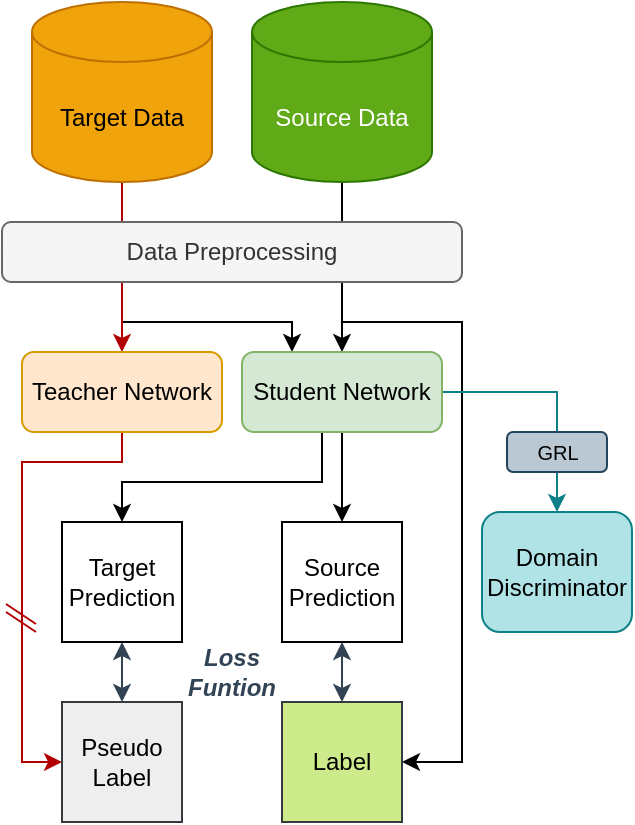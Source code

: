 <mxfile scale="1" border="0" version="27.1.6">
  <diagram name="第 1 页" id="rPb-chqL0vrrgZvvh9Yq">
    <mxGraphModel dx="810" dy="449" grid="1" gridSize="10" guides="1" tooltips="1" connect="1" arrows="1" fold="1" page="1" pageScale="1" pageWidth="827" pageHeight="1169" math="0" shadow="0">
      <root>
        <mxCell id="0" />
        <mxCell id="1" parent="0" />
        <mxCell id="tmr2yHB7oxTNzsD7l78u-307" value="&lt;font style=&quot;color: rgb(49, 67, 84);&quot;&gt;&lt;b style=&quot;&quot;&gt;&lt;i style=&quot;&quot;&gt;Loss Funtion&lt;/i&gt;&lt;/b&gt;&lt;/font&gt;" style="text;html=1;align=center;verticalAlign=middle;whiteSpace=wrap;rounded=0;" parent="1" vertex="1">
          <mxGeometry x="395" y="480" width="60" height="30" as="geometry" />
        </mxCell>
        <mxCell id="tmr2yHB7oxTNzsD7l78u-253" style="edgeStyle=orthogonalEdgeStyle;rounded=0;orthogonalLoop=1;jettySize=auto;html=1;exitX=0.5;exitY=1;exitDx=0;exitDy=0;exitPerimeter=0;entryX=0.5;entryY=0;entryDx=0;entryDy=0;" parent="1" source="tmr2yHB7oxTNzsD7l78u-244" target="tmr2yHB7oxTNzsD7l78u-250" edge="1">
          <mxGeometry relative="1" as="geometry" />
        </mxCell>
        <mxCell id="tmr2yHB7oxTNzsD7l78u-302" style="edgeStyle=orthogonalEdgeStyle;rounded=0;orthogonalLoop=1;jettySize=auto;html=1;exitX=0.5;exitY=1;exitDx=0;exitDy=0;exitPerimeter=0;entryX=1;entryY=0.5;entryDx=0;entryDy=0;" parent="1" source="tmr2yHB7oxTNzsD7l78u-244" target="tmr2yHB7oxTNzsD7l78u-280" edge="1">
          <mxGeometry relative="1" as="geometry">
            <Array as="points">
              <mxPoint x="480" y="320" />
              <mxPoint x="540" y="320" />
              <mxPoint x="540" y="540" />
            </Array>
          </mxGeometry>
        </mxCell>
        <mxCell id="tmr2yHB7oxTNzsD7l78u-244" value="Source Data" style="shape=cylinder3;whiteSpace=wrap;html=1;boundedLbl=1;backgroundOutline=1;size=15;fillColor=#60a917;fontColor=#ffffff;strokeColor=#2D7600;" parent="1" vertex="1">
          <mxGeometry x="435" y="160" width="90" height="90" as="geometry" />
        </mxCell>
        <mxCell id="tmr2yHB7oxTNzsD7l78u-264" style="edgeStyle=orthogonalEdgeStyle;rounded=0;orthogonalLoop=1;jettySize=auto;html=1;exitX=0.5;exitY=1;exitDx=0;exitDy=0;exitPerimeter=0;entryX=0.25;entryY=0;entryDx=0;entryDy=0;" parent="1" source="tmr2yHB7oxTNzsD7l78u-245" target="tmr2yHB7oxTNzsD7l78u-250" edge="1">
          <mxGeometry relative="1" as="geometry">
            <Array as="points">
              <mxPoint x="370" y="320" />
              <mxPoint x="455" y="320" />
            </Array>
          </mxGeometry>
        </mxCell>
        <mxCell id="tmr2yHB7oxTNzsD7l78u-252" style="edgeStyle=orthogonalEdgeStyle;rounded=0;orthogonalLoop=1;jettySize=auto;html=1;exitX=0.5;exitY=1;exitDx=0;exitDy=0;exitPerimeter=0;entryX=0.5;entryY=0;entryDx=0;entryDy=0;fillColor=#e51400;strokeColor=#B20000;" parent="1" source="tmr2yHB7oxTNzsD7l78u-245" target="tmr2yHB7oxTNzsD7l78u-251" edge="1">
          <mxGeometry relative="1" as="geometry" />
        </mxCell>
        <mxCell id="tmr2yHB7oxTNzsD7l78u-245" value="Target Data" style="shape=cylinder3;whiteSpace=wrap;html=1;boundedLbl=1;backgroundOutline=1;size=15;fillColor=#f0a30a;fontColor=#000000;strokeColor=#BD7000;" parent="1" vertex="1">
          <mxGeometry x="325" y="160" width="90" height="90" as="geometry" />
        </mxCell>
        <mxCell id="tmr2yHB7oxTNzsD7l78u-248" value="Data Preprocessing" style="rounded=1;whiteSpace=wrap;html=1;fillColor=#f5f5f5;fontColor=#333333;strokeColor=#666666;" parent="1" vertex="1">
          <mxGeometry x="310" y="270" width="230" height="30" as="geometry" />
        </mxCell>
        <mxCell id="tmr2yHB7oxTNzsD7l78u-274" style="edgeStyle=orthogonalEdgeStyle;rounded=0;orthogonalLoop=1;jettySize=auto;html=1;exitX=0.5;exitY=1;exitDx=0;exitDy=0;entryX=0.5;entryY=0;entryDx=0;entryDy=0;" parent="1" source="tmr2yHB7oxTNzsD7l78u-250" target="tmr2yHB7oxTNzsD7l78u-273" edge="1">
          <mxGeometry relative="1" as="geometry" />
        </mxCell>
        <mxCell id="tmr2yHB7oxTNzsD7l78u-303" style="edgeStyle=orthogonalEdgeStyle;rounded=0;orthogonalLoop=1;jettySize=auto;html=1;exitX=0.25;exitY=1;exitDx=0;exitDy=0;entryX=0.5;entryY=0;entryDx=0;entryDy=0;" parent="1" source="tmr2yHB7oxTNzsD7l78u-250" target="tmr2yHB7oxTNzsD7l78u-276" edge="1">
          <mxGeometry relative="1" as="geometry">
            <Array as="points">
              <mxPoint x="470" y="400" />
              <mxPoint x="370" y="400" />
            </Array>
          </mxGeometry>
        </mxCell>
        <mxCell id="tmr2yHB7oxTNzsD7l78u-309" style="edgeStyle=orthogonalEdgeStyle;rounded=0;orthogonalLoop=1;jettySize=auto;html=1;exitX=1;exitY=0.5;exitDx=0;exitDy=0;entryX=0.5;entryY=0;entryDx=0;entryDy=0;fillColor=#b0e3e6;strokeColor=#0e8088;" parent="1" source="tmr2yHB7oxTNzsD7l78u-250" target="tmr2yHB7oxTNzsD7l78u-295" edge="1">
          <mxGeometry relative="1" as="geometry" />
        </mxCell>
        <mxCell id="tmr2yHB7oxTNzsD7l78u-250" value="Student Network" style="rounded=1;whiteSpace=wrap;html=1;fillColor=#d5e8d4;strokeColor=#82b366;" parent="1" vertex="1">
          <mxGeometry x="430" y="335" width="100" height="40" as="geometry" />
        </mxCell>
        <mxCell id="tmr2yHB7oxTNzsD7l78u-304" style="edgeStyle=orthogonalEdgeStyle;rounded=0;orthogonalLoop=1;jettySize=auto;html=1;exitX=0.5;exitY=1;exitDx=0;exitDy=0;entryX=0;entryY=0.5;entryDx=0;entryDy=0;fillColor=#e51400;strokeColor=#B20000;" parent="1" source="tmr2yHB7oxTNzsD7l78u-251" target="tmr2yHB7oxTNzsD7l78u-265" edge="1">
          <mxGeometry relative="1" as="geometry">
            <Array as="points">
              <mxPoint x="370" y="390" />
              <mxPoint x="320" y="390" />
              <mxPoint x="320" y="540" />
            </Array>
          </mxGeometry>
        </mxCell>
        <mxCell id="tmr2yHB7oxTNzsD7l78u-251" value="Teacher Network" style="rounded=1;whiteSpace=wrap;html=1;fillColor=#ffe6cc;strokeColor=#d79b00;" parent="1" vertex="1">
          <mxGeometry x="320" y="335" width="100" height="40" as="geometry" />
        </mxCell>
        <mxCell id="tmr2yHB7oxTNzsD7l78u-265" value="&lt;div&gt;Pseudo&lt;/div&gt;&lt;div&gt;Label&lt;/div&gt;" style="rounded=0;whiteSpace=wrap;html=1;aspect=fixed;fillColor=#eeeeee;strokeColor=#36393d;" parent="1" vertex="1">
          <mxGeometry x="340" y="510" width="60" height="60" as="geometry" />
        </mxCell>
        <mxCell id="tmr2yHB7oxTNzsD7l78u-267" value="" style="group;rotation=90;" parent="1" vertex="1" connectable="0">
          <mxGeometry x="312" y="460" width="14" height="15" as="geometry" />
        </mxCell>
        <mxCell id="tmr2yHB7oxTNzsD7l78u-268" value="" style="endArrow=none;html=1;rounded=0;fillColor=#e51400;strokeColor=#B20000;" parent="tmr2yHB7oxTNzsD7l78u-267" edge="1">
          <mxGeometry width="50" height="50" relative="1" as="geometry">
            <mxPoint y="1" as="sourcePoint" />
            <mxPoint x="15" y="11" as="targetPoint" />
          </mxGeometry>
        </mxCell>
        <mxCell id="tmr2yHB7oxTNzsD7l78u-269" value="" style="endArrow=none;html=1;rounded=0;fillColor=#e51400;strokeColor=#B20000;" parent="tmr2yHB7oxTNzsD7l78u-267" edge="1">
          <mxGeometry width="50" height="50" relative="1" as="geometry">
            <mxPoint y="5" as="sourcePoint" />
            <mxPoint x="15" y="15" as="targetPoint" />
          </mxGeometry>
        </mxCell>
        <mxCell id="tmr2yHB7oxTNzsD7l78u-306" style="edgeStyle=orthogonalEdgeStyle;rounded=0;orthogonalLoop=1;jettySize=auto;html=1;exitX=0.5;exitY=1;exitDx=0;exitDy=0;entryX=0.5;entryY=0;entryDx=0;entryDy=0;startArrow=classic;startFill=1;fillColor=#647687;strokeColor=#314354;" parent="1" source="tmr2yHB7oxTNzsD7l78u-273" target="tmr2yHB7oxTNzsD7l78u-280" edge="1">
          <mxGeometry relative="1" as="geometry" />
        </mxCell>
        <mxCell id="tmr2yHB7oxTNzsD7l78u-273" value="&lt;div&gt;Source&lt;/div&gt;&lt;div&gt;Prediction&lt;/div&gt;" style="rounded=0;whiteSpace=wrap;html=1;aspect=fixed;labelBackgroundColor=default;fillStyle=solid;" parent="1" vertex="1">
          <mxGeometry x="450" y="420" width="60" height="60" as="geometry" />
        </mxCell>
        <mxCell id="tmr2yHB7oxTNzsD7l78u-305" style="edgeStyle=orthogonalEdgeStyle;rounded=0;orthogonalLoop=1;jettySize=auto;html=1;exitX=0.5;exitY=1;exitDx=0;exitDy=0;entryX=0.5;entryY=0;entryDx=0;entryDy=0;startArrow=classic;startFill=1;fillColor=#647687;strokeColor=#314354;" parent="1" source="tmr2yHB7oxTNzsD7l78u-276" target="tmr2yHB7oxTNzsD7l78u-265" edge="1">
          <mxGeometry relative="1" as="geometry" />
        </mxCell>
        <mxCell id="tmr2yHB7oxTNzsD7l78u-276" value="&lt;div&gt;Target&lt;/div&gt;&lt;div&gt;Prediction&lt;/div&gt;" style="rounded=0;whiteSpace=wrap;html=1;aspect=fixed;labelBackgroundColor=default;fillStyle=solid;" parent="1" vertex="1">
          <mxGeometry x="340" y="420" width="60" height="60" as="geometry" />
        </mxCell>
        <mxCell id="tmr2yHB7oxTNzsD7l78u-280" value="&lt;div&gt;Label&lt;/div&gt;" style="rounded=0;whiteSpace=wrap;html=1;aspect=fixed;fillColor=#cdeb8b;strokeColor=#36393d;" parent="1" vertex="1">
          <mxGeometry x="450" y="510" width="60" height="60" as="geometry" />
        </mxCell>
        <mxCell id="tmr2yHB7oxTNzsD7l78u-295" value="&lt;div&gt;Domain&lt;/div&gt;Discriminator" style="rounded=1;whiteSpace=wrap;html=1;fillColor=#b0e3e6;strokeColor=#0e8088;" parent="1" vertex="1">
          <mxGeometry x="550" y="415" width="75" height="60" as="geometry" />
        </mxCell>
        <mxCell id="tmr2yHB7oxTNzsD7l78u-298" value="&lt;font style=&quot;font-size: 10px;&quot;&gt;GRL&lt;/font&gt;" style="rounded=1;whiteSpace=wrap;html=1;fillColor=#bac8d3;strokeColor=#23445d;verticalAlign=middle;" parent="1" vertex="1">
          <mxGeometry x="562.5" y="375" width="50" height="20" as="geometry" />
        </mxCell>
      </root>
    </mxGraphModel>
  </diagram>
</mxfile>
